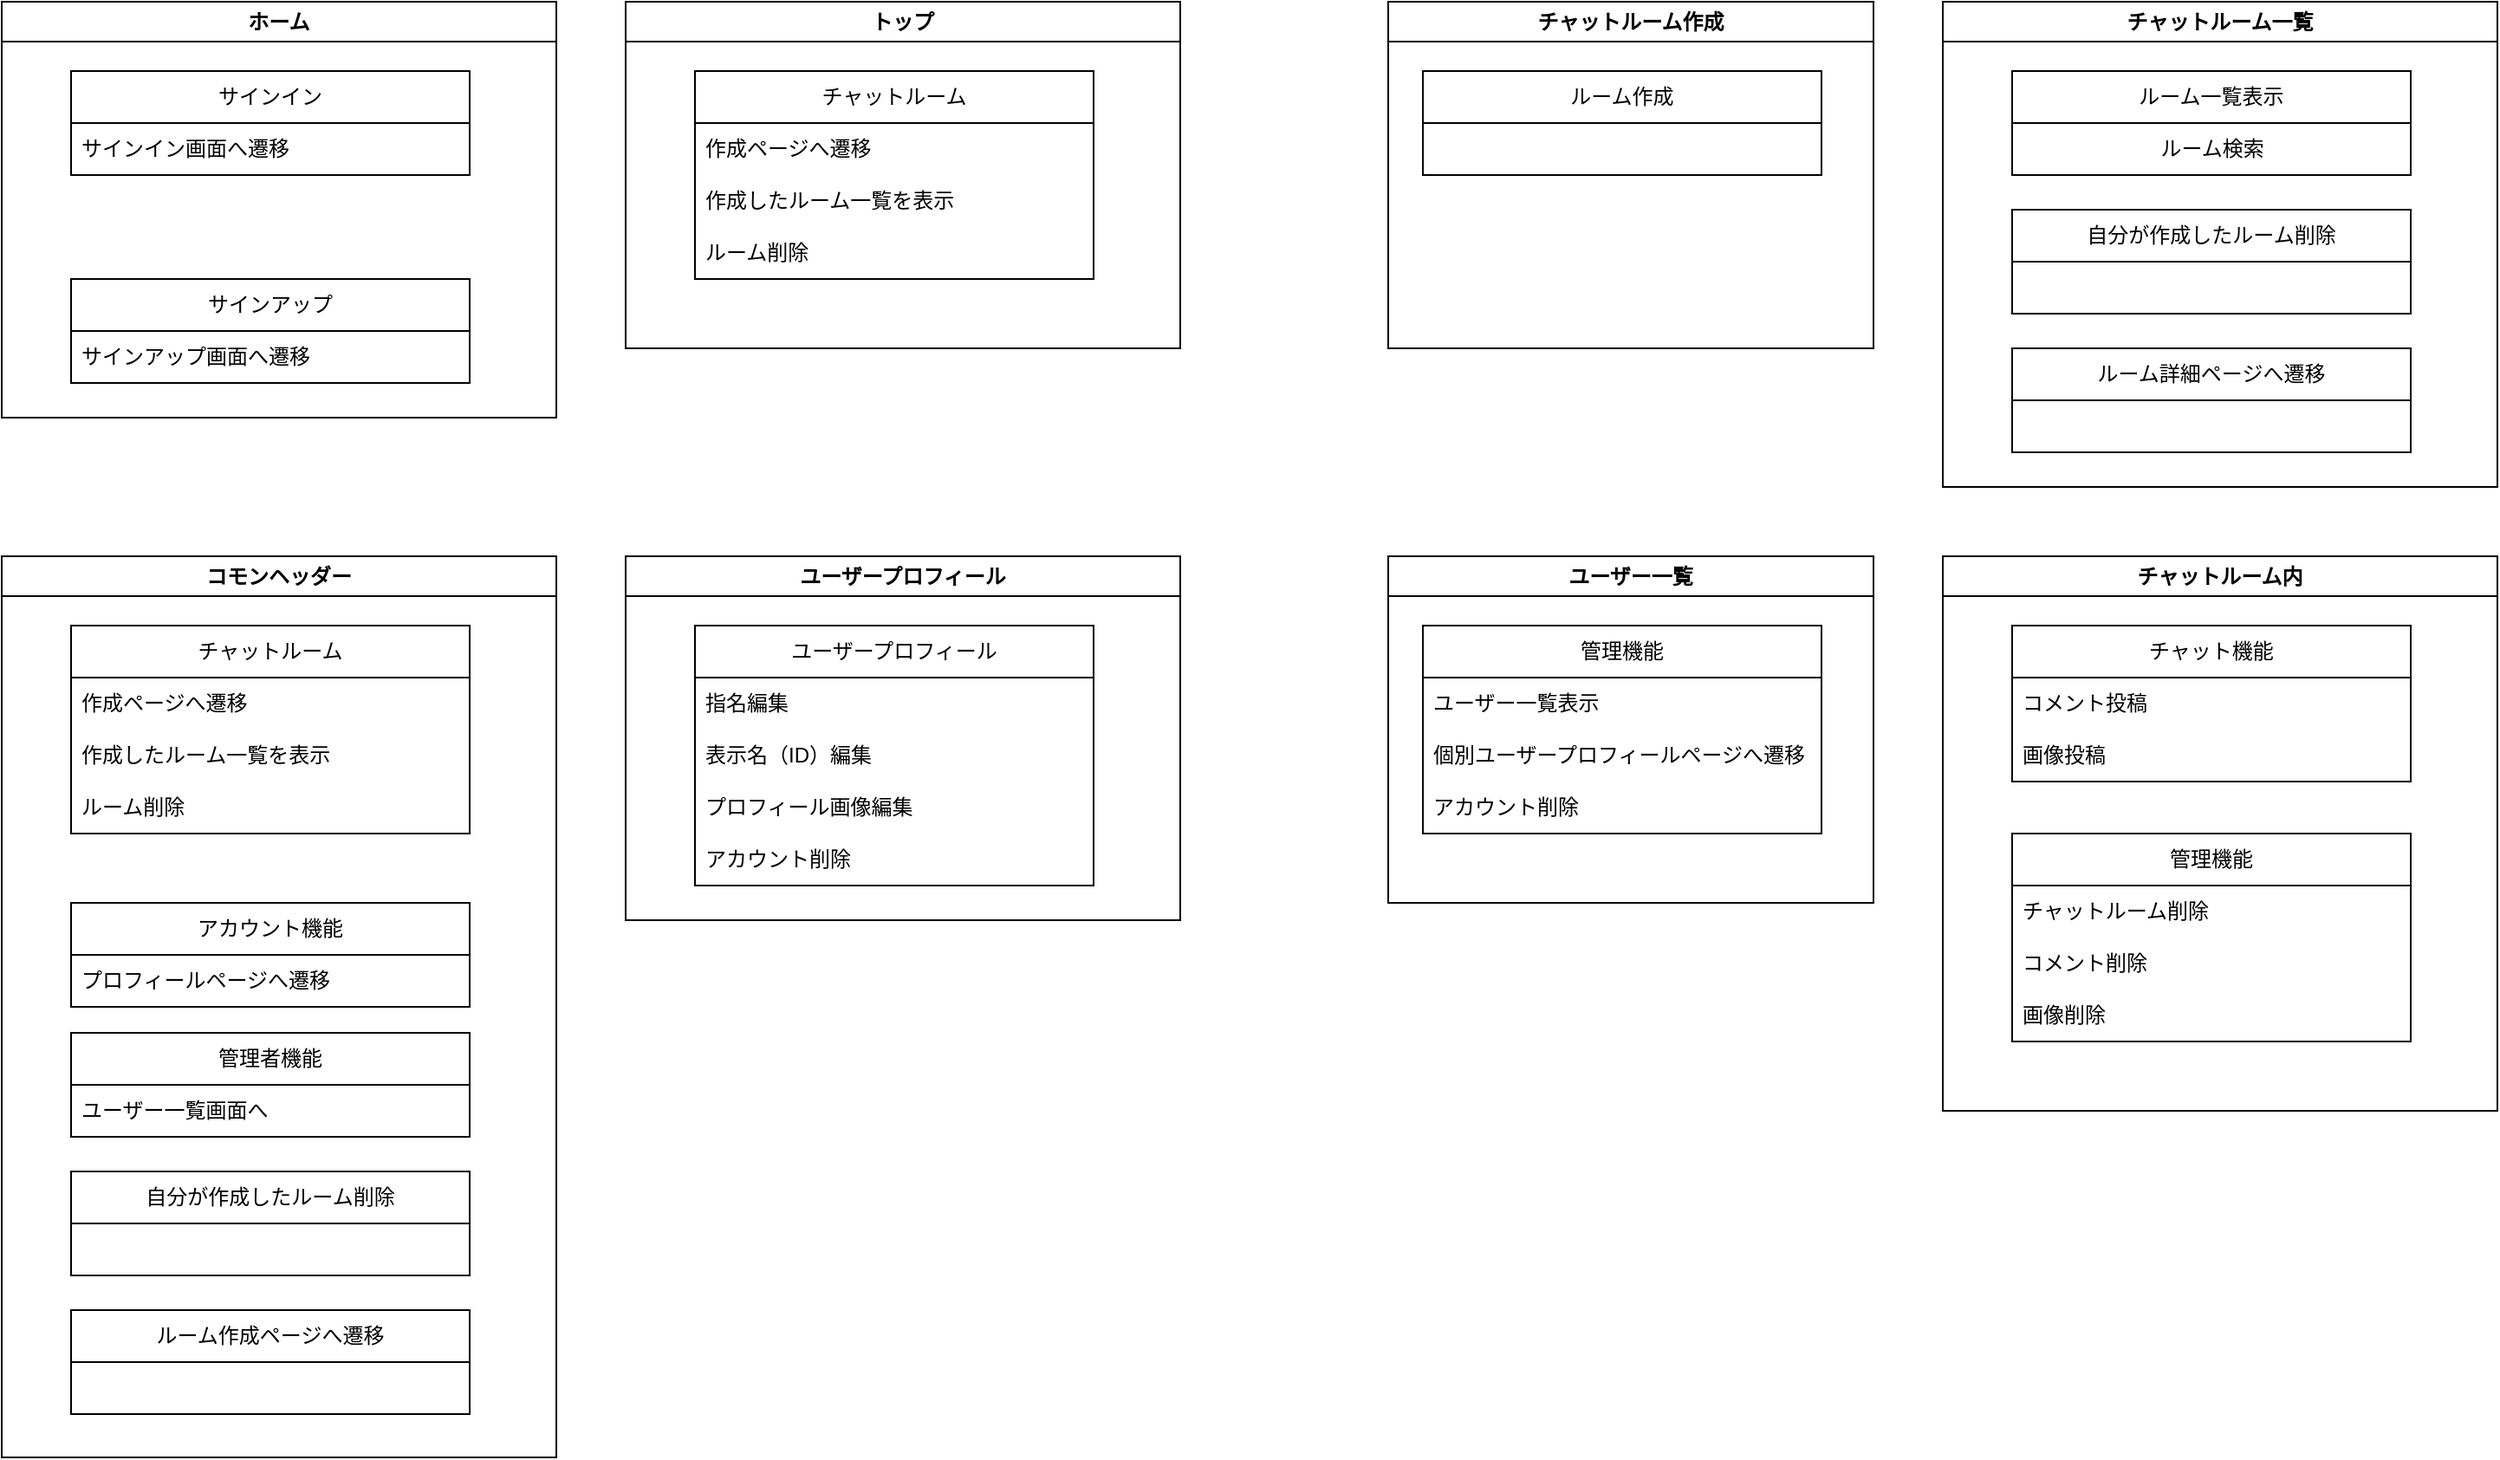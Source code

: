 <mxfile>
    <diagram id="5mzLb48JTDCktutmIMSx" name="ページ1">
        <mxGraphModel dx="1944" dy="909" grid="1" gridSize="10" guides="1" tooltips="1" connect="1" arrows="1" fold="1" page="1" pageScale="1" pageWidth="827" pageHeight="1169" math="0" shadow="0">
            <root>
                <mxCell id="0"/>
                <mxCell id="1" parent="0"/>
                <mxCell id="38" value="チャットルーム作成" style="swimlane;whiteSpace=wrap;html=1;movable=1;resizable=1;rotatable=1;deletable=1;editable=1;connectable=1;" vertex="1" parent="1">
                    <mxGeometry x="840" y="40" width="280" height="200" as="geometry"/>
                </mxCell>
                <mxCell id="39" value="ルーム作成" style="swimlane;fontStyle=0;childLayout=stackLayout;horizontal=1;startSize=30;horizontalStack=0;resizeParent=1;resizeParentMax=0;resizeLast=0;collapsible=1;marginBottom=0;whiteSpace=wrap;html=1;" vertex="1" parent="38">
                    <mxGeometry x="20" y="40" width="230" height="60" as="geometry"/>
                </mxCell>
                <mxCell id="47" value="チャットルーム一覧" style="swimlane;whiteSpace=wrap;html=1;" vertex="1" parent="1">
                    <mxGeometry x="1160" y="40" width="320" height="280" as="geometry"/>
                </mxCell>
                <mxCell id="48" value="ルーム一覧表示" style="swimlane;fontStyle=0;childLayout=stackLayout;horizontal=1;startSize=30;horizontalStack=0;resizeParent=1;resizeParentMax=0;resizeLast=0;collapsible=1;marginBottom=0;whiteSpace=wrap;html=1;" vertex="1" parent="47">
                    <mxGeometry x="40" y="40" width="230" height="60" as="geometry"/>
                </mxCell>
                <mxCell id="94" value="ルーム検索" style="text;html=1;align=center;verticalAlign=middle;resizable=0;points=[];autosize=1;strokeColor=none;fillColor=none;" vertex="1" parent="48">
                    <mxGeometry y="30" width="230" height="30" as="geometry"/>
                </mxCell>
                <mxCell id="52" value="自分が作成したルーム削除" style="swimlane;fontStyle=0;childLayout=stackLayout;horizontal=1;startSize=30;horizontalStack=0;resizeParent=1;resizeParentMax=0;resizeLast=0;collapsible=1;marginBottom=0;whiteSpace=wrap;html=1;" vertex="1" parent="47">
                    <mxGeometry x="40" y="120" width="230" height="60" as="geometry"/>
                </mxCell>
                <mxCell id="97" value="ルーム詳細ページへ遷移" style="swimlane;fontStyle=0;childLayout=stackLayout;horizontal=1;startSize=30;horizontalStack=0;resizeParent=1;resizeParentMax=0;resizeLast=0;collapsible=1;marginBottom=0;whiteSpace=wrap;html=1;" vertex="1" parent="47">
                    <mxGeometry x="40" y="200" width="230" height="60" as="geometry"/>
                </mxCell>
                <mxCell id="56" value="チャットルーム内" style="swimlane;whiteSpace=wrap;html=1;" vertex="1" parent="1">
                    <mxGeometry x="1160" y="360" width="320" height="320" as="geometry"/>
                </mxCell>
                <mxCell id="57" value="チャット機能" style="swimlane;fontStyle=0;childLayout=stackLayout;horizontal=1;startSize=30;horizontalStack=0;resizeParent=1;resizeParentMax=0;resizeLast=0;collapsible=1;marginBottom=0;whiteSpace=wrap;html=1;" vertex="1" parent="56">
                    <mxGeometry x="40" y="40" width="230" height="90" as="geometry"/>
                </mxCell>
                <mxCell id="58" value="コメント投稿" style="text;strokeColor=none;fillColor=none;align=left;verticalAlign=middle;spacingLeft=4;spacingRight=4;overflow=hidden;points=[[0,0.5],[1,0.5]];portConstraint=eastwest;rotatable=0;whiteSpace=wrap;html=1;" vertex="1" parent="57">
                    <mxGeometry y="30" width="230" height="30" as="geometry"/>
                </mxCell>
                <mxCell id="59" value="画像投稿" style="text;strokeColor=none;fillColor=none;align=left;verticalAlign=middle;spacingLeft=4;spacingRight=4;overflow=hidden;points=[[0,0.5],[1,0.5]];portConstraint=eastwest;rotatable=0;whiteSpace=wrap;html=1;" vertex="1" parent="57">
                    <mxGeometry y="60" width="230" height="30" as="geometry"/>
                </mxCell>
                <mxCell id="61" value="管理機能" style="swimlane;fontStyle=0;childLayout=stackLayout;horizontal=1;startSize=30;horizontalStack=0;resizeParent=1;resizeParentMax=0;resizeLast=0;collapsible=1;marginBottom=0;whiteSpace=wrap;html=1;" vertex="1" parent="56">
                    <mxGeometry x="40" y="160" width="230" height="120" as="geometry"/>
                </mxCell>
                <mxCell id="62" value="チャットルーム削除" style="text;strokeColor=none;fillColor=none;align=left;verticalAlign=middle;spacingLeft=4;spacingRight=4;overflow=hidden;points=[[0,0.5],[1,0.5]];portConstraint=eastwest;rotatable=0;whiteSpace=wrap;html=1;" vertex="1" parent="61">
                    <mxGeometry y="30" width="230" height="30" as="geometry"/>
                </mxCell>
                <mxCell id="65" value="コメント削除" style="text;strokeColor=none;fillColor=none;align=left;verticalAlign=middle;spacingLeft=4;spacingRight=4;overflow=hidden;points=[[0,0.5],[1,0.5]];portConstraint=eastwest;rotatable=0;whiteSpace=wrap;html=1;" vertex="1" parent="61">
                    <mxGeometry y="60" width="230" height="30" as="geometry"/>
                </mxCell>
                <mxCell id="66" value="画像削除" style="text;strokeColor=none;fillColor=none;align=left;verticalAlign=middle;spacingLeft=4;spacingRight=4;overflow=hidden;points=[[0,0.5],[1,0.5]];portConstraint=eastwest;rotatable=0;whiteSpace=wrap;html=1;" vertex="1" parent="61">
                    <mxGeometry y="90" width="230" height="30" as="geometry"/>
                </mxCell>
                <mxCell id="67" value="ユーザープロフィール" style="swimlane;whiteSpace=wrap;html=1;" vertex="1" parent="1">
                    <mxGeometry x="400" y="360" width="320" height="210" as="geometry"/>
                </mxCell>
                <mxCell id="68" value="ユーザープロフィール" style="swimlane;fontStyle=0;childLayout=stackLayout;horizontal=1;startSize=30;horizontalStack=0;resizeParent=1;resizeParentMax=0;resizeLast=0;collapsible=1;marginBottom=0;whiteSpace=wrap;html=1;" vertex="1" parent="67">
                    <mxGeometry x="40" y="40" width="230" height="150" as="geometry"/>
                </mxCell>
                <mxCell id="69" value="指名編集" style="text;strokeColor=none;fillColor=none;align=left;verticalAlign=middle;spacingLeft=4;spacingRight=4;overflow=hidden;points=[[0,0.5],[1,0.5]];portConstraint=eastwest;rotatable=0;whiteSpace=wrap;html=1;" vertex="1" parent="68">
                    <mxGeometry y="30" width="230" height="30" as="geometry"/>
                </mxCell>
                <mxCell id="70" value="表示名（ID）編集" style="text;strokeColor=none;fillColor=none;align=left;verticalAlign=middle;spacingLeft=4;spacingRight=4;overflow=hidden;points=[[0,0.5],[1,0.5]];portConstraint=eastwest;rotatable=0;whiteSpace=wrap;html=1;" vertex="1" parent="68">
                    <mxGeometry y="60" width="230" height="30" as="geometry"/>
                </mxCell>
                <mxCell id="71" value="プロフィール画像編集" style="text;strokeColor=none;fillColor=none;align=left;verticalAlign=middle;spacingLeft=4;spacingRight=4;overflow=hidden;points=[[0,0.5],[1,0.5]];portConstraint=eastwest;rotatable=0;whiteSpace=wrap;html=1;" vertex="1" parent="68">
                    <mxGeometry y="90" width="230" height="30" as="geometry"/>
                </mxCell>
                <mxCell id="76" value="アカウント削除" style="text;strokeColor=none;fillColor=none;align=left;verticalAlign=middle;spacingLeft=4;spacingRight=4;overflow=hidden;points=[[0,0.5],[1,0.5]];portConstraint=eastwest;rotatable=0;whiteSpace=wrap;html=1;" vertex="1" parent="68">
                    <mxGeometry y="120" width="230" height="30" as="geometry"/>
                </mxCell>
                <mxCell id="102" value="コモンヘッダー" style="swimlane;whiteSpace=wrap;html=1;" vertex="1" parent="1">
                    <mxGeometry x="40" y="360" width="320" height="520" as="geometry"/>
                </mxCell>
                <mxCell id="103" value="チャットルーム" style="swimlane;fontStyle=0;childLayout=stackLayout;horizontal=1;startSize=30;horizontalStack=0;resizeParent=1;resizeParentMax=0;resizeLast=0;collapsible=1;marginBottom=0;whiteSpace=wrap;html=1;" vertex="1" parent="102">
                    <mxGeometry x="40" y="40" width="230" height="120" as="geometry"/>
                </mxCell>
                <mxCell id="104" value="作成ページへ遷移" style="text;strokeColor=none;fillColor=none;align=left;verticalAlign=middle;spacingLeft=4;spacingRight=4;overflow=hidden;points=[[0,0.5],[1,0.5]];portConstraint=eastwest;rotatable=0;whiteSpace=wrap;html=1;" vertex="1" parent="103">
                    <mxGeometry y="30" width="230" height="30" as="geometry"/>
                </mxCell>
                <mxCell id="105" value="作成したルーム一覧を表示" style="text;strokeColor=none;fillColor=none;align=left;verticalAlign=middle;spacingLeft=4;spacingRight=4;overflow=hidden;points=[[0,0.5],[1,0.5]];portConstraint=eastwest;rotatable=0;whiteSpace=wrap;html=1;" vertex="1" parent="103">
                    <mxGeometry y="60" width="230" height="30" as="geometry"/>
                </mxCell>
                <mxCell id="106" value="ルーム削除" style="text;strokeColor=none;fillColor=none;align=left;verticalAlign=middle;spacingLeft=4;spacingRight=4;overflow=hidden;points=[[0,0.5],[1,0.5]];portConstraint=eastwest;rotatable=0;whiteSpace=wrap;html=1;" vertex="1" parent="103">
                    <mxGeometry y="90" width="230" height="30" as="geometry"/>
                </mxCell>
                <mxCell id="107" value="アカウント機能" style="swimlane;fontStyle=0;childLayout=stackLayout;horizontal=1;startSize=30;horizontalStack=0;resizeParent=1;resizeParentMax=0;resizeLast=0;collapsible=1;marginBottom=0;whiteSpace=wrap;html=1;" vertex="1" parent="102">
                    <mxGeometry x="40" y="200" width="230" height="60" as="geometry"/>
                </mxCell>
                <mxCell id="108" value="プロフィールページへ遷移" style="text;strokeColor=none;fillColor=none;align=left;verticalAlign=middle;spacingLeft=4;spacingRight=4;overflow=hidden;points=[[0,0.5],[1,0.5]];portConstraint=eastwest;rotatable=0;whiteSpace=wrap;html=1;" vertex="1" parent="107">
                    <mxGeometry y="30" width="230" height="30" as="geometry"/>
                </mxCell>
                <mxCell id="109" value="管理者機能" style="swimlane;fontStyle=0;childLayout=stackLayout;horizontal=1;startSize=30;horizontalStack=0;resizeParent=1;resizeParentMax=0;resizeLast=0;collapsible=1;marginBottom=0;whiteSpace=wrap;html=1;" vertex="1" parent="102">
                    <mxGeometry x="40" y="275" width="230" height="60" as="geometry"/>
                </mxCell>
                <mxCell id="110" value="ユーザー一覧画面へ" style="text;strokeColor=none;fillColor=none;align=left;verticalAlign=middle;spacingLeft=4;spacingRight=4;overflow=hidden;points=[[0,0.5],[1,0.5]];portConstraint=eastwest;rotatable=0;whiteSpace=wrap;html=1;" vertex="1" parent="109">
                    <mxGeometry y="30" width="230" height="30" as="geometry"/>
                </mxCell>
                <mxCell id="111" value="自分が作成したルーム削除" style="swimlane;fontStyle=0;childLayout=stackLayout;horizontal=1;startSize=30;horizontalStack=0;resizeParent=1;resizeParentMax=0;resizeLast=0;collapsible=1;marginBottom=0;whiteSpace=wrap;html=1;" vertex="1" parent="102">
                    <mxGeometry x="40" y="355" width="230" height="60" as="geometry"/>
                </mxCell>
                <mxCell id="112" value="ルーム作成ページへ遷移" style="swimlane;fontStyle=0;childLayout=stackLayout;horizontal=1;startSize=30;horizontalStack=0;resizeParent=1;resizeParentMax=0;resizeLast=0;collapsible=1;marginBottom=0;whiteSpace=wrap;html=1;" vertex="1" parent="102">
                    <mxGeometry x="40" y="435" width="230" height="60" as="geometry"/>
                </mxCell>
                <mxCell id="77" value="ユーザー一覧" style="swimlane;whiteSpace=wrap;html=1;" vertex="1" parent="1">
                    <mxGeometry x="840" y="360" width="280" height="200" as="geometry"/>
                </mxCell>
                <mxCell id="78" value="管理機能" style="swimlane;fontStyle=0;childLayout=stackLayout;horizontal=1;startSize=30;horizontalStack=0;resizeParent=1;resizeParentMax=0;resizeLast=0;collapsible=1;marginBottom=0;whiteSpace=wrap;html=1;" vertex="1" parent="77">
                    <mxGeometry x="20" y="40" width="230" height="120" as="geometry"/>
                </mxCell>
                <mxCell id="79" value="ユーザー一覧表示" style="text;strokeColor=none;fillColor=none;align=left;verticalAlign=middle;spacingLeft=4;spacingRight=4;overflow=hidden;points=[[0,0.5],[1,0.5]];portConstraint=eastwest;rotatable=0;whiteSpace=wrap;html=1;" vertex="1" parent="78">
                    <mxGeometry y="30" width="230" height="30" as="geometry"/>
                </mxCell>
                <mxCell id="81" value="個別ユーザープロフィールページへ遷移" style="text;strokeColor=none;fillColor=none;align=left;verticalAlign=middle;spacingLeft=4;spacingRight=4;overflow=hidden;points=[[0,0.5],[1,0.5]];portConstraint=eastwest;rotatable=0;whiteSpace=wrap;html=1;" vertex="1" parent="78">
                    <mxGeometry y="60" width="230" height="30" as="geometry"/>
                </mxCell>
                <mxCell id="80" value="アカウント削除" style="text;strokeColor=none;fillColor=none;align=left;verticalAlign=middle;spacingLeft=4;spacingRight=4;overflow=hidden;points=[[0,0.5],[1,0.5]];portConstraint=eastwest;rotatable=0;whiteSpace=wrap;html=1;" vertex="1" parent="78">
                    <mxGeometry y="90" width="230" height="30" as="geometry"/>
                </mxCell>
                <mxCell id="83" value="ホーム" style="swimlane;whiteSpace=wrap;html=1;" vertex="1" parent="1">
                    <mxGeometry x="40" y="40" width="320" height="240" as="geometry"/>
                </mxCell>
                <mxCell id="84" value="サインイン" style="swimlane;fontStyle=0;childLayout=stackLayout;horizontal=1;startSize=30;horizontalStack=0;resizeParent=1;resizeParentMax=0;resizeLast=0;collapsible=1;marginBottom=0;whiteSpace=wrap;html=1;" vertex="1" parent="83">
                    <mxGeometry x="40" y="40" width="230" height="60" as="geometry"/>
                </mxCell>
                <mxCell id="85" value="サインイン画面へ遷移" style="text;strokeColor=none;fillColor=none;align=left;verticalAlign=middle;spacingLeft=4;spacingRight=4;overflow=hidden;points=[[0,0.5],[1,0.5]];portConstraint=eastwest;rotatable=0;whiteSpace=wrap;html=1;" vertex="1" parent="84">
                    <mxGeometry y="30" width="230" height="30" as="geometry"/>
                </mxCell>
                <mxCell id="88" value="サインアップ" style="swimlane;fontStyle=0;childLayout=stackLayout;horizontal=1;startSize=30;horizontalStack=0;resizeParent=1;resizeParentMax=0;resizeLast=0;collapsible=1;marginBottom=0;whiteSpace=wrap;html=1;" vertex="1" parent="83">
                    <mxGeometry x="40" y="160" width="230" height="60" as="geometry"/>
                </mxCell>
                <mxCell id="89" value="サインアップ画面へ遷移" style="text;strokeColor=none;fillColor=none;align=left;verticalAlign=middle;spacingLeft=4;spacingRight=4;overflow=hidden;points=[[0,0.5],[1,0.5]];portConstraint=eastwest;rotatable=0;whiteSpace=wrap;html=1;" vertex="1" parent="88">
                    <mxGeometry y="30" width="230" height="30" as="geometry"/>
                </mxCell>
                <mxCell id="2" value="トップ" style="swimlane;whiteSpace=wrap;html=1;" vertex="1" parent="1">
                    <mxGeometry x="400" y="40" width="320" height="200" as="geometry"/>
                </mxCell>
                <mxCell id="17" value="チャットルーム" style="swimlane;fontStyle=0;childLayout=stackLayout;horizontal=1;startSize=30;horizontalStack=0;resizeParent=1;resizeParentMax=0;resizeLast=0;collapsible=1;marginBottom=0;whiteSpace=wrap;html=1;" vertex="1" parent="2">
                    <mxGeometry x="40" y="40" width="230" height="120" as="geometry"/>
                </mxCell>
                <mxCell id="18" value="作成ページへ遷移" style="text;strokeColor=none;fillColor=none;align=left;verticalAlign=middle;spacingLeft=4;spacingRight=4;overflow=hidden;points=[[0,0.5],[1,0.5]];portConstraint=eastwest;rotatable=0;whiteSpace=wrap;html=1;" vertex="1" parent="17">
                    <mxGeometry y="30" width="230" height="30" as="geometry"/>
                </mxCell>
                <mxCell id="19" value="作成したルーム一覧を表示" style="text;strokeColor=none;fillColor=none;align=left;verticalAlign=middle;spacingLeft=4;spacingRight=4;overflow=hidden;points=[[0,0.5],[1,0.5]];portConstraint=eastwest;rotatable=0;whiteSpace=wrap;html=1;" vertex="1" parent="17">
                    <mxGeometry y="60" width="230" height="30" as="geometry"/>
                </mxCell>
                <mxCell id="21" value="ルーム削除" style="text;strokeColor=none;fillColor=none;align=left;verticalAlign=middle;spacingLeft=4;spacingRight=4;overflow=hidden;points=[[0,0.5],[1,0.5]];portConstraint=eastwest;rotatable=0;whiteSpace=wrap;html=1;" vertex="1" parent="17">
                    <mxGeometry y="90" width="230" height="30" as="geometry"/>
                </mxCell>
            </root>
        </mxGraphModel>
    </diagram>
</mxfile>